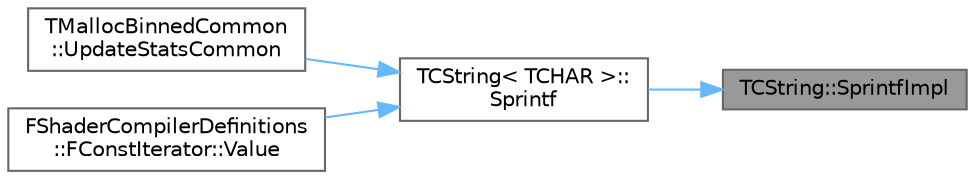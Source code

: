 digraph "TCString::SprintfImpl"
{
 // INTERACTIVE_SVG=YES
 // LATEX_PDF_SIZE
  bgcolor="transparent";
  edge [fontname=Helvetica,fontsize=10,labelfontname=Helvetica,labelfontsize=10];
  node [fontname=Helvetica,fontsize=10,shape=box,height=0.2,width=0.4];
  rankdir="RL";
  Node1 [id="Node000001",label="TCString::SprintfImpl",height=0.2,width=0.4,color="gray40", fillcolor="grey60", style="filled", fontcolor="black",tooltip=" "];
  Node1 -> Node2 [id="edge1_Node000001_Node000002",dir="back",color="steelblue1",style="solid",tooltip=" "];
  Node2 [id="Node000002",label="TCString\< TCHAR \>::\lSprintf",height=0.2,width=0.4,color="grey40", fillcolor="white", style="filled",URL="$df/d74/structTCString.html#af30967257eddff24099f8cebef8e876e",tooltip=" "];
  Node2 -> Node3 [id="edge2_Node000002_Node000003",dir="back",color="steelblue1",style="solid",tooltip=" "];
  Node3 [id="Node000003",label="TMallocBinnedCommon\l::UpdateStatsCommon",height=0.2,width=0.4,color="grey40", fillcolor="white", style="filled",URL="$d1/d2b/classTMallocBinnedCommon.html#a6be51c8a19c4b61cfc7a901a895d42f1",tooltip=" "];
  Node2 -> Node4 [id="edge3_Node000002_Node000004",dir="back",color="steelblue1",style="solid",tooltip=" "];
  Node4 [id="Node000004",label="FShaderCompilerDefinitions\l::FConstIterator::Value",height=0.2,width=0.4,color="grey40", fillcolor="white", style="filled",URL="$d2/d0a/classFShaderCompilerDefinitions_1_1FConstIterator.html#a09f68a730c9c9fdc247cff131d45e6b1",tooltip=" "];
}
